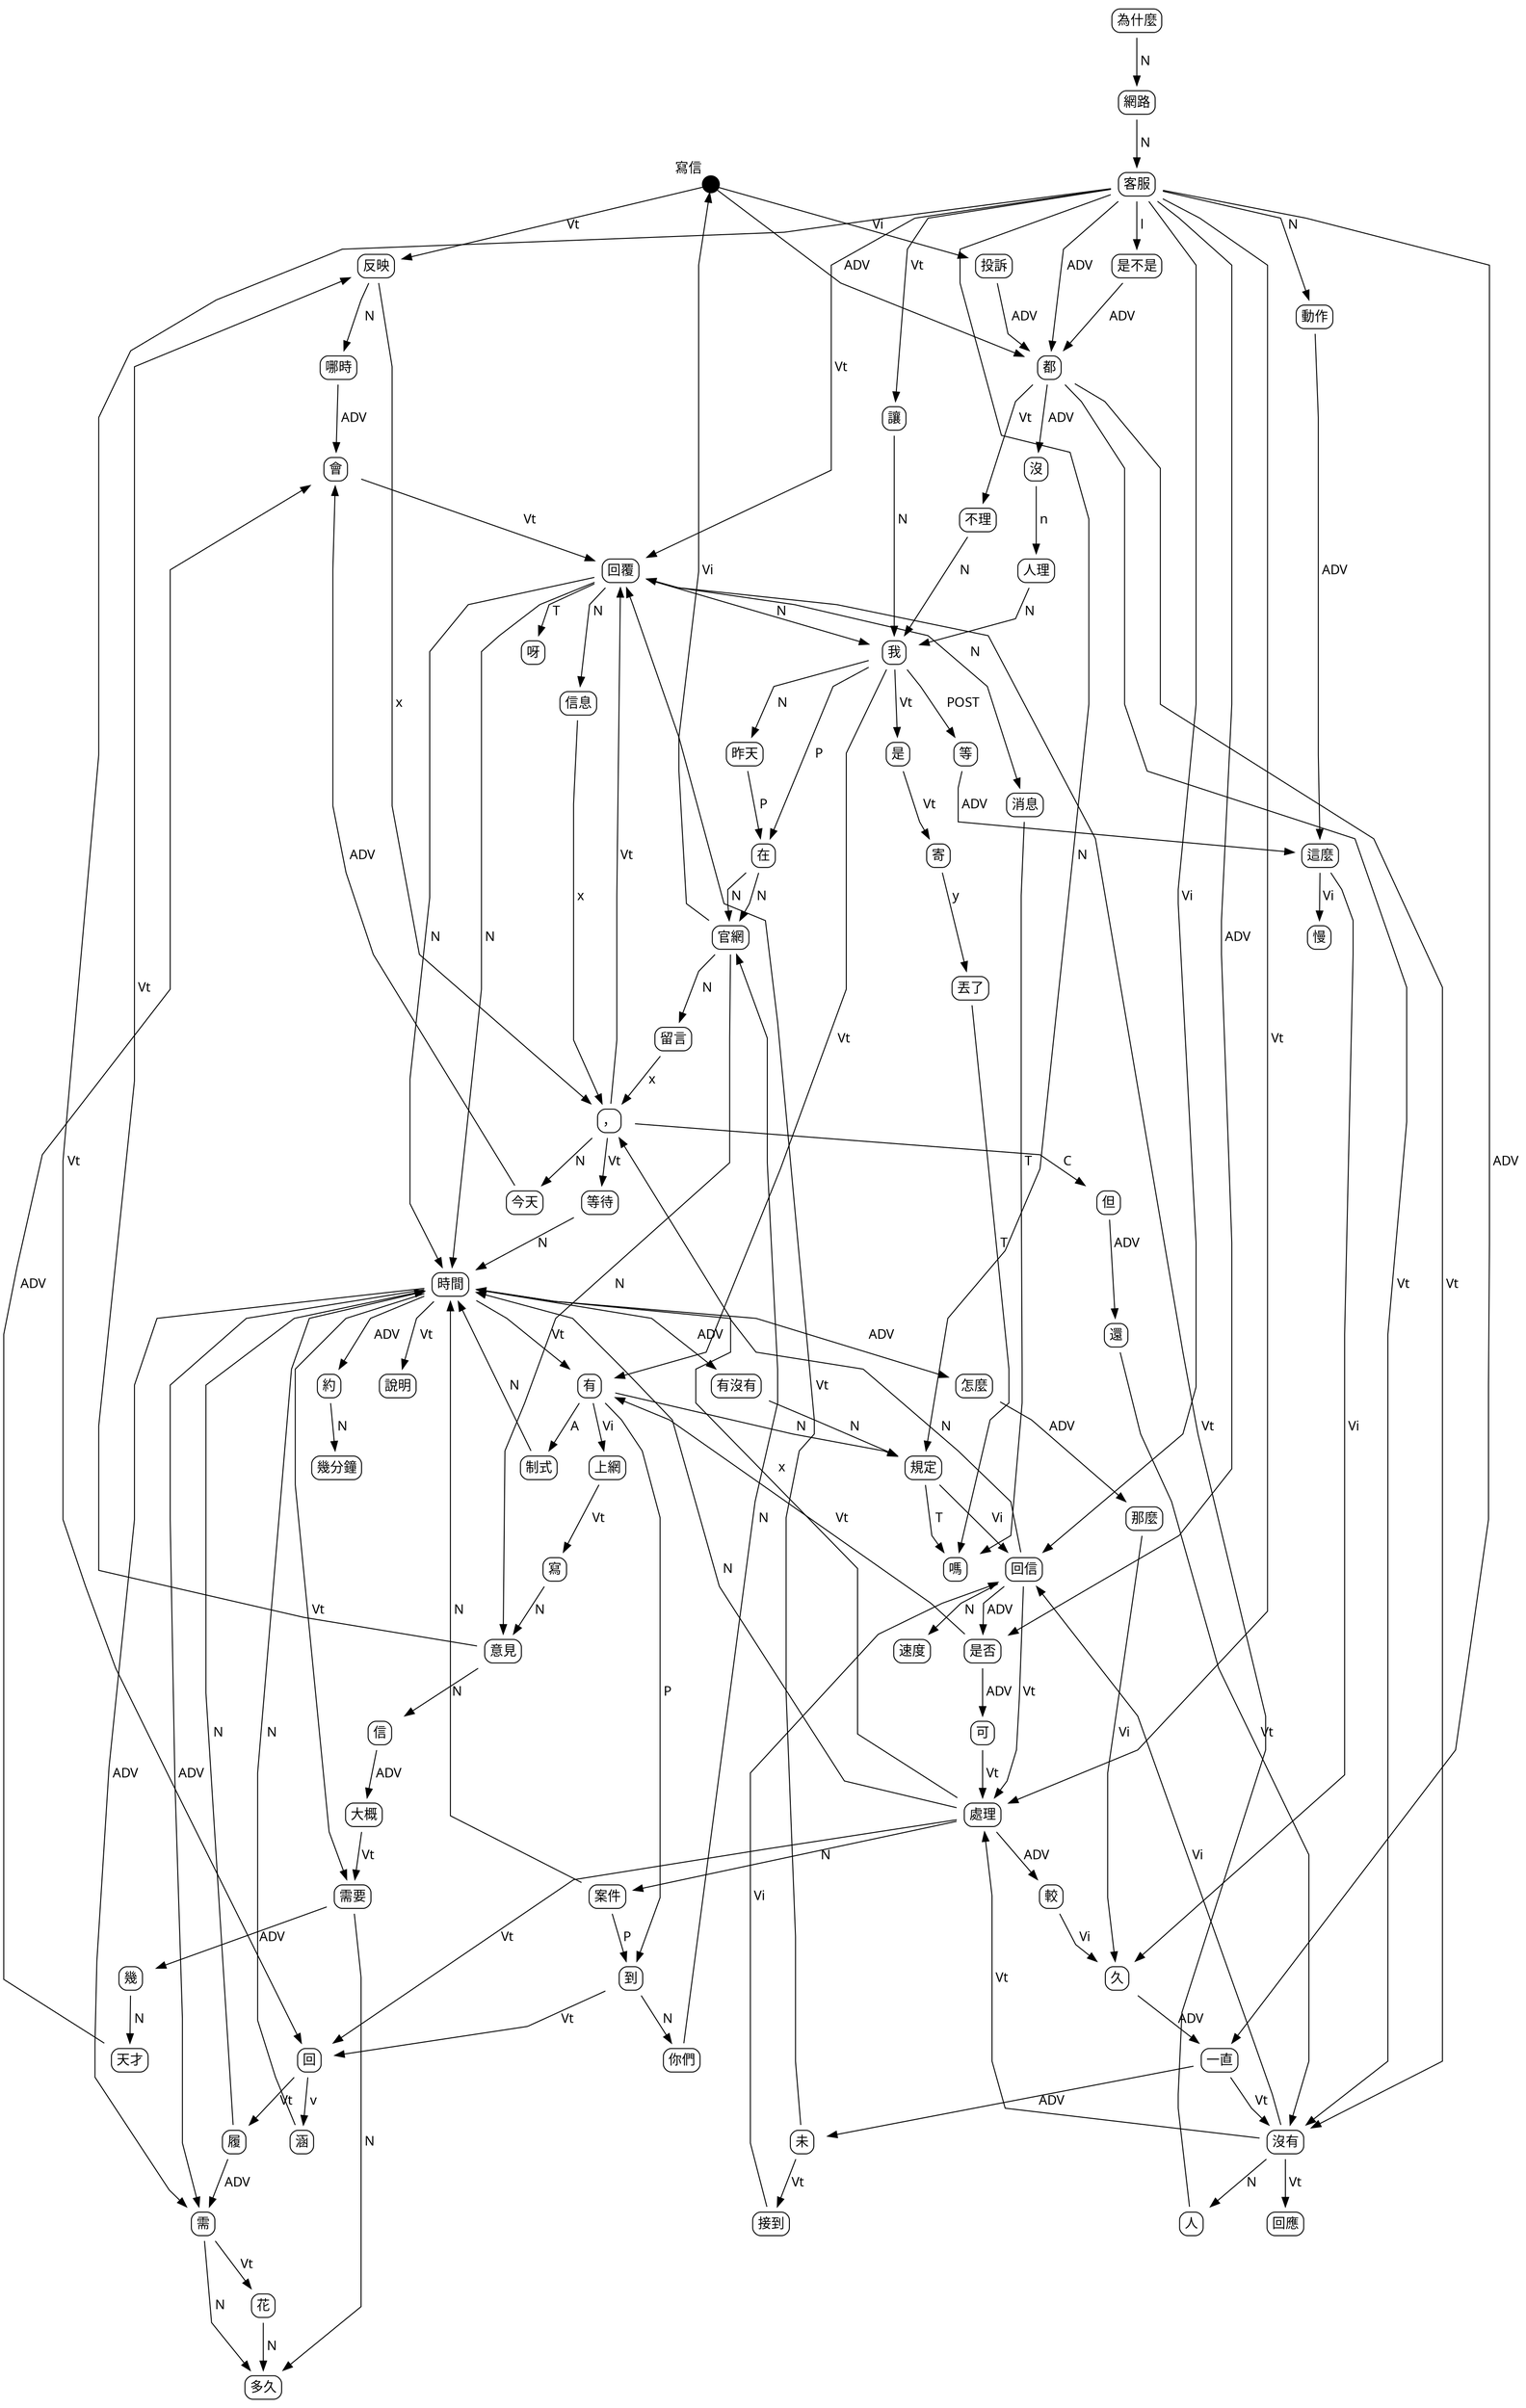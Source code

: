 digraph G {
  node [fontname = "Geneva"]
  edge [fontname = "Geneva"]
  splines=polyline
  寫信 [shape="circle", style="filled", fillcolor=black, label="", xlabel="寫信", fixedsize="true", width=0.25]
  我 [shape="none", label=<<table style="rounded"><tr><td border="0">我</td></tr></table>>]
  在 [shape="none", label=<<table style="rounded"><tr><td border="0">在</td></tr></table>>]
  官網 [shape="none", label=<<table style="rounded"><tr><td border="0">官網</td></tr></table>>]
  意見 [shape="none", label=<<table style="rounded"><tr><td border="0">意見</td></tr></table>>]
  反映 [shape="none", label=<<table style="rounded"><tr><td border="0">反映</td></tr></table>>]
  哪時 [shape="none", label=<<table style="rounded"><tr><td border="0">哪時</td></tr></table>>]
  會 [shape="none", label=<<table style="rounded"><tr><td border="0">會</td></tr></table>>]
  回覆 [shape="none", label=<<table style="rounded"><tr><td border="0">回覆</td></tr></table>>]
  有 [shape="none", label=<<table style="rounded"><tr><td border="0">有</td></tr></table>>]
  上網 [shape="none", label=<<table style="rounded"><tr><td border="0">上網</td></tr></table>>]
  寫 [shape="none", label=<<table style="rounded"><tr><td border="0">寫</td></tr></table>>]
  信 [shape="none", label=<<table style="rounded"><tr><td border="0">信</td></tr></table>>]
  大概 [shape="none", label=<<table style="rounded"><tr><td border="0">大概</td></tr></table>>]
  需要 [shape="none", label=<<table style="rounded"><tr><td border="0">需要</td></tr></table>>]
  幾 [shape="none", label=<<table style="rounded"><tr><td border="0">幾</td></tr></table>>]
  天才 [shape="none", label=<<table style="rounded"><tr><td border="0">天才</td></tr></table>>]
  呀 [shape="none", label=<<table style="rounded"><tr><td border="0">呀</td></tr></table>>]
  到 [shape="none", label=<<table style="rounded"><tr><td border="0">到</td></tr></table>>]
  你們 [shape="none", label=<<table style="rounded"><tr><td border="0">你們</td></tr></table>>]
  留言 [shape="none", label=<<table style="rounded"><tr><td border="0">留言</td></tr></table>>]
  ， [shape="none", label=<<table style="rounded"><tr><td border="0">，</td></tr></table>>]
  但 [shape="none", label=<<table style="rounded"><tr><td border="0">但</td></tr></table>>]
  還 [shape="none", label=<<table style="rounded"><tr><td border="0">還</td></tr></table>>]
  沒有 [shape="none", label=<<table style="rounded"><tr><td border="0">沒有</td></tr></table>>]
  人 [shape="none", label=<<table style="rounded"><tr><td border="0">人</td></tr></table>>]
  昨天 [shape="none", label=<<table style="rounded"><tr><td border="0">昨天</td></tr></table>>]
  今天 [shape="none", label=<<table style="rounded"><tr><td border="0">今天</td></tr></table>>]
  消息 [shape="none", label=<<table style="rounded"><tr><td border="0">消息</td></tr></table>>]
  嗎 [shape="none", label=<<table style="rounded"><tr><td border="0">嗎</td></tr></table>>]
  網路 [shape="none", label=<<table style="rounded"><tr><td border="0">網路</td></tr></table>>]
  客服 [shape="none", label=<<table style="rounded"><tr><td border="0">客服</td></tr></table>>]
  動作 [shape="none", label=<<table style="rounded"><tr><td border="0">動作</td></tr></table>>]
  這麼 [shape="none", label=<<table style="rounded"><tr><td border="0">這麼</td></tr></table>>]
  慢 [shape="none", label=<<table style="rounded"><tr><td border="0">慢</td></tr></table>>]
  為什麼 [shape="none", label=<<table style="rounded"><tr><td border="0">為什麼</td></tr></table>>]
  讓 [shape="none", label=<<table style="rounded"><tr><td border="0">讓</td></tr></table>>]
  等 [shape="none", label=<<table style="rounded"><tr><td border="0">等</td></tr></table>>]
  久 [shape="none", label=<<table style="rounded"><tr><td border="0">久</td></tr></table>>]
  一直 [shape="none", label=<<table style="rounded"><tr><td border="0">一直</td></tr></table>>]
  未 [shape="none", label=<<table style="rounded"><tr><td border="0">未</td></tr></table>>]
  信息 [shape="none", label=<<table style="rounded"><tr><td border="0">信息</td></tr></table>>]
  等待 [shape="none", label=<<table style="rounded"><tr><td border="0">等待</td></tr></table>>]
  時間 [shape="none", label=<<table style="rounded"><tr><td border="0">時間</td></tr></table>>]
  需 [shape="none", label=<<table style="rounded"><tr><td border="0">需</td></tr></table>>]
  多久 [shape="none", label=<<table style="rounded"><tr><td border="0">多久</td></tr></table>>]
  回信 [shape="none", label=<<table style="rounded"><tr><td border="0">回信</td></tr></table>>]
  是否 [shape="none", label=<<table style="rounded"><tr><td border="0">是否</td></tr></table>>]
  制式 [shape="none", label=<<table style="rounded"><tr><td border="0">制式</td></tr></table>>]
  有沒有 [shape="none", label=<<table style="rounded"><tr><td border="0">有沒有</td></tr></table>>]
  規定 [shape="none", label=<<table style="rounded"><tr><td border="0">規定</td></tr></table>>]
  處理 [shape="none", label=<<table style="rounded"><tr><td border="0">處理</td></tr></table>>]
  回 [shape="none", label=<<table style="rounded"><tr><td border="0">回</td></tr></table>>]
  涵 [shape="none", label=<<table style="rounded"><tr><td border="0">涵</td></tr></table>>]
  說明 [shape="none", label=<<table style="rounded"><tr><td border="0">說明</td></tr></table>>]
  是不是 [shape="none", label=<<table style="rounded"><tr><td border="0">是不是</td></tr></table>>]
  都 [shape="none", label=<<table style="rounded"><tr><td border="0">都</td></tr></table>>]
  可 [shape="none", label=<<table style="rounded"><tr><td border="0">可</td></tr></table>>]
  較 [shape="none", label=<<table style="rounded"><tr><td border="0">較</td></tr></table>>]
  接到 [shape="none", label=<<table style="rounded"><tr><td border="0">接到</td></tr></table>>]
  履 [shape="none", label=<<table style="rounded"><tr><td border="0">履</td></tr></table>>]
  約 [shape="none", label=<<table style="rounded"><tr><td border="0">約</td></tr></table>>]
  幾分鐘 [shape="none", label=<<table style="rounded"><tr><td border="0">幾分鐘</td></tr></table>>]
  案件 [shape="none", label=<<table style="rounded"><tr><td border="0">案件</td></tr></table>>]
  花 [shape="none", label=<<table style="rounded"><tr><td border="0">花</td></tr></table>>]
  怎麼 [shape="none", label=<<table style="rounded"><tr><td border="0">怎麼</td></tr></table>>]
  那麼 [shape="none", label=<<table style="rounded"><tr><td border="0">那麼</td></tr></table>>]
  速度 [shape="none", label=<<table style="rounded"><tr><td border="0">速度</td></tr></table>>]
  不理 [shape="none", label=<<table style="rounded"><tr><td border="0">不理</td></tr></table>>]
  投訴 [shape="none", label=<<table style="rounded"><tr><td border="0">投訴</td></tr></table>>]
  回應 [shape="none", label=<<table style="rounded"><tr><td border="0">回應</td></tr></table>>]
  沒 [shape="none", label=<<table style="rounded"><tr><td border="0">沒</td></tr></table>>]
  人理 [shape="none", label=<<table style="rounded"><tr><td border="0">人理</td></tr></table>>]
  是 [shape="none", label=<<table style="rounded"><tr><td border="0">是</td></tr></table>>]
  寄 [shape="none", label=<<table style="rounded"><tr><td border="0">寄</td></tr></table>>]
  丟了 [shape="none", label=<<table style="rounded"><tr><td border="0">丟了</td></tr></table>>]
  我 -> 在 [label=" P "]
  在 -> 官網 [label=" N "]
  官網 -> 意見 [label=" N "]
  意見 -> 反映 [label=" Vt "]
  反映 -> 哪時 [label=" N "]
  哪時 -> 會 [label=" ADV "]
  會 -> 回覆 [label=" Vt "]
  我 -> 有 [label=" Vt "]
  有 -> 上網 [label=" Vi "]
  上網 -> 寫 [label=" Vt "]
  寫 -> 意見 [label=" N "]
  意見 -> 信 [label=" N "]
  信 -> 大概 [label=" ADV "]
  大概 -> 需要 [label=" Vt "]
  需要 -> 幾 [label=" ADV "]
  幾 -> 天才 [label=" N "]
  天才 -> 會 [label=" ADV "]
  回覆 -> 呀 [label=" T "]
  有 -> 到 [label=" P "]
  到 -> 你們 [label=" N "]
  你們 -> 官網 [label=" N "]
  官網 -> 留言 [label=" N "]
  留言 -> ， [label=" x "]
  ， -> 但 [label=" C "]
  但 -> 還 [label=" ADV "]
  還 -> 沒有 [label=" Vt "]
  沒有 -> 人 [label=" N "]
  人 -> 回覆 [label=" Vt "]
  回覆 -> 我 [label=" N "]
  我 -> 昨天 [label=" N "]
  昨天 -> 在 [label=" P "]
  在 -> 官網 [label=" N "]
  官網 -> 寫信 [label=" Vi "]
  寫信 -> 反映 [label=" Vt "]
  反映 -> ， [label=" x "]
  ， -> 今天 [label=" N "]
  今天 -> 會 [label=" ADV "]
  回覆 -> 消息 [label=" N "]
  消息 -> 嗎 [label=" T "]
  網路 -> 客服 [label=" N "]
  客服 -> 動作 [label=" N "]
  動作 -> 這麼 [label=" ADV "]
  這麼 -> 慢 [label=" Vi "]
  為什麼 -> 網路 [label=" N "]
  客服 -> 讓 [label=" Vt "]
  讓 -> 我 [label=" N "]
  我 -> 等 [label=" POST "]
  等 -> 這麼 [label=" ADV "]
  這麼 -> 久 [label=" Vi "]
  客服 -> 一直 [label=" ADV "]
  一直 -> 未 [label=" ADV "]
  未 -> 回覆 [label=" Vt "]
  回覆 -> 信息 [label=" N "]
  信息 -> ， [label=" x "]
  ， -> 等待 [label=" Vt "]
  等待 -> 時間 [label=" N "]
  時間 -> 需 [label=" ADV "]
  需 -> 多久 [label=" N "]
  客服 -> 回信 [label=" Vi "]
  回信 -> 是否 [label=" ADV "]
  是否 -> 有 [label=" Vt "]
  有 -> 制式 [label=" A "]
  制式 -> 時間 [label=" N "]
  回信 -> 時間 [label=" N "]
  時間 -> 有沒有 [label=" ADV "]
  有沒有 -> 規定 [label=" N "]
  處理 -> 時間 [label=" N "]
  回信 -> 處理 [label=" Vt "]
  時間 -> 需要 [label=" Vt "]
  需要 -> 多久 [label=" N "]
  客服 -> 回 [label=" Vt "]
  回 -> 涵 [label=" v "]
  涵 -> 時間 [label=" N "]
  客服 -> 回覆 [label=" Vt "]
  回覆 -> 時間 [label=" N "]
  時間 -> 說明 [label=" Vt "]
  客服 -> 是不是 [label=" l "]
  是不是 -> 都 [label=" ADV "]
  都 -> 沒有 [label=" Vt "]
  沒有 -> 處理 [label=" Vt "]
  處理 -> ， [label=" x "]
  ， -> 回覆 [label=" Vt "]
  回覆 -> 時間 [label=" N "]
  時間 -> 有 [label=" Vt "]
  有 -> 規定 [label=" N "]
  規定 -> 嗎 [label=" T "]
  客服 -> 是否 [label=" ADV "]
  是否 -> 可 [label=" ADV "]
  可 -> 處理 [label=" Vt "]
  處理 -> 較 [label=" ADV "]
  較 -> 久 [label=" Vi "]
  久 -> 一直 [label=" ADV "]
  未 -> 接到 [label=" Vt "]
  接到 -> 回信 [label=" Vi "]
  客服 -> 處理 [label=" Vt "]
  處理 -> 回 [label=" Vt "]
  回 -> 履 [label=" Vt "]
  履 -> 時間 [label=" N "]
  時間 -> 約 [label=" ADV "]
  約 -> 幾分鐘 [label=" N "]
  時間 -> 需 [label=" ADV "]
  處理 -> 案件 [label=" N "]
  案件 -> 到 [label=" P "]
  到 -> 回 [label=" Vt "]
  履 -> 需 [label=" ADV "]
  需 -> 花 [label=" Vt "]
  花 -> 多久 [label=" N "]
  案件 -> 時間 [label=" N "]
  時間 -> 怎麼 [label=" ADV "]
  怎麼 -> 那麼 [label=" ADV "]
  那麼 -> 久 [label=" Vi "]
  一直 -> 沒有 [label=" Vt "]
  沒有 -> 回信 [label=" Vi "]
  客服 -> 規定 [label=" N "]
  規定 -> 回信 [label=" Vi "]
  回信 -> 速度 [label=" N "]
  客服 -> 都 [label=" ADV "]
  都 -> 不理 [label=" Vt "]
  不理 -> 我 [label=" N "]
  寫信 -> 投訴 [label=" Vi "]
  投訴 -> 都 [label=" ADV "]
  都 -> 沒有 [label=" Vt "]
  沒有 -> 回應 [label=" Vt "]
  寫信 -> 都 [label=" ADV "]
  都 -> 沒 [label=" ADV "]
  沒 -> 人理 [label=" n "]
  人理 -> 我 [label=" N "]
  我 -> 是 [label=" Vt "]
  是 -> 寄 [label=" Vt "]
  寄 -> 丟了 [label=" y "]
  丟了 -> 嗎 [label=" T "]
}